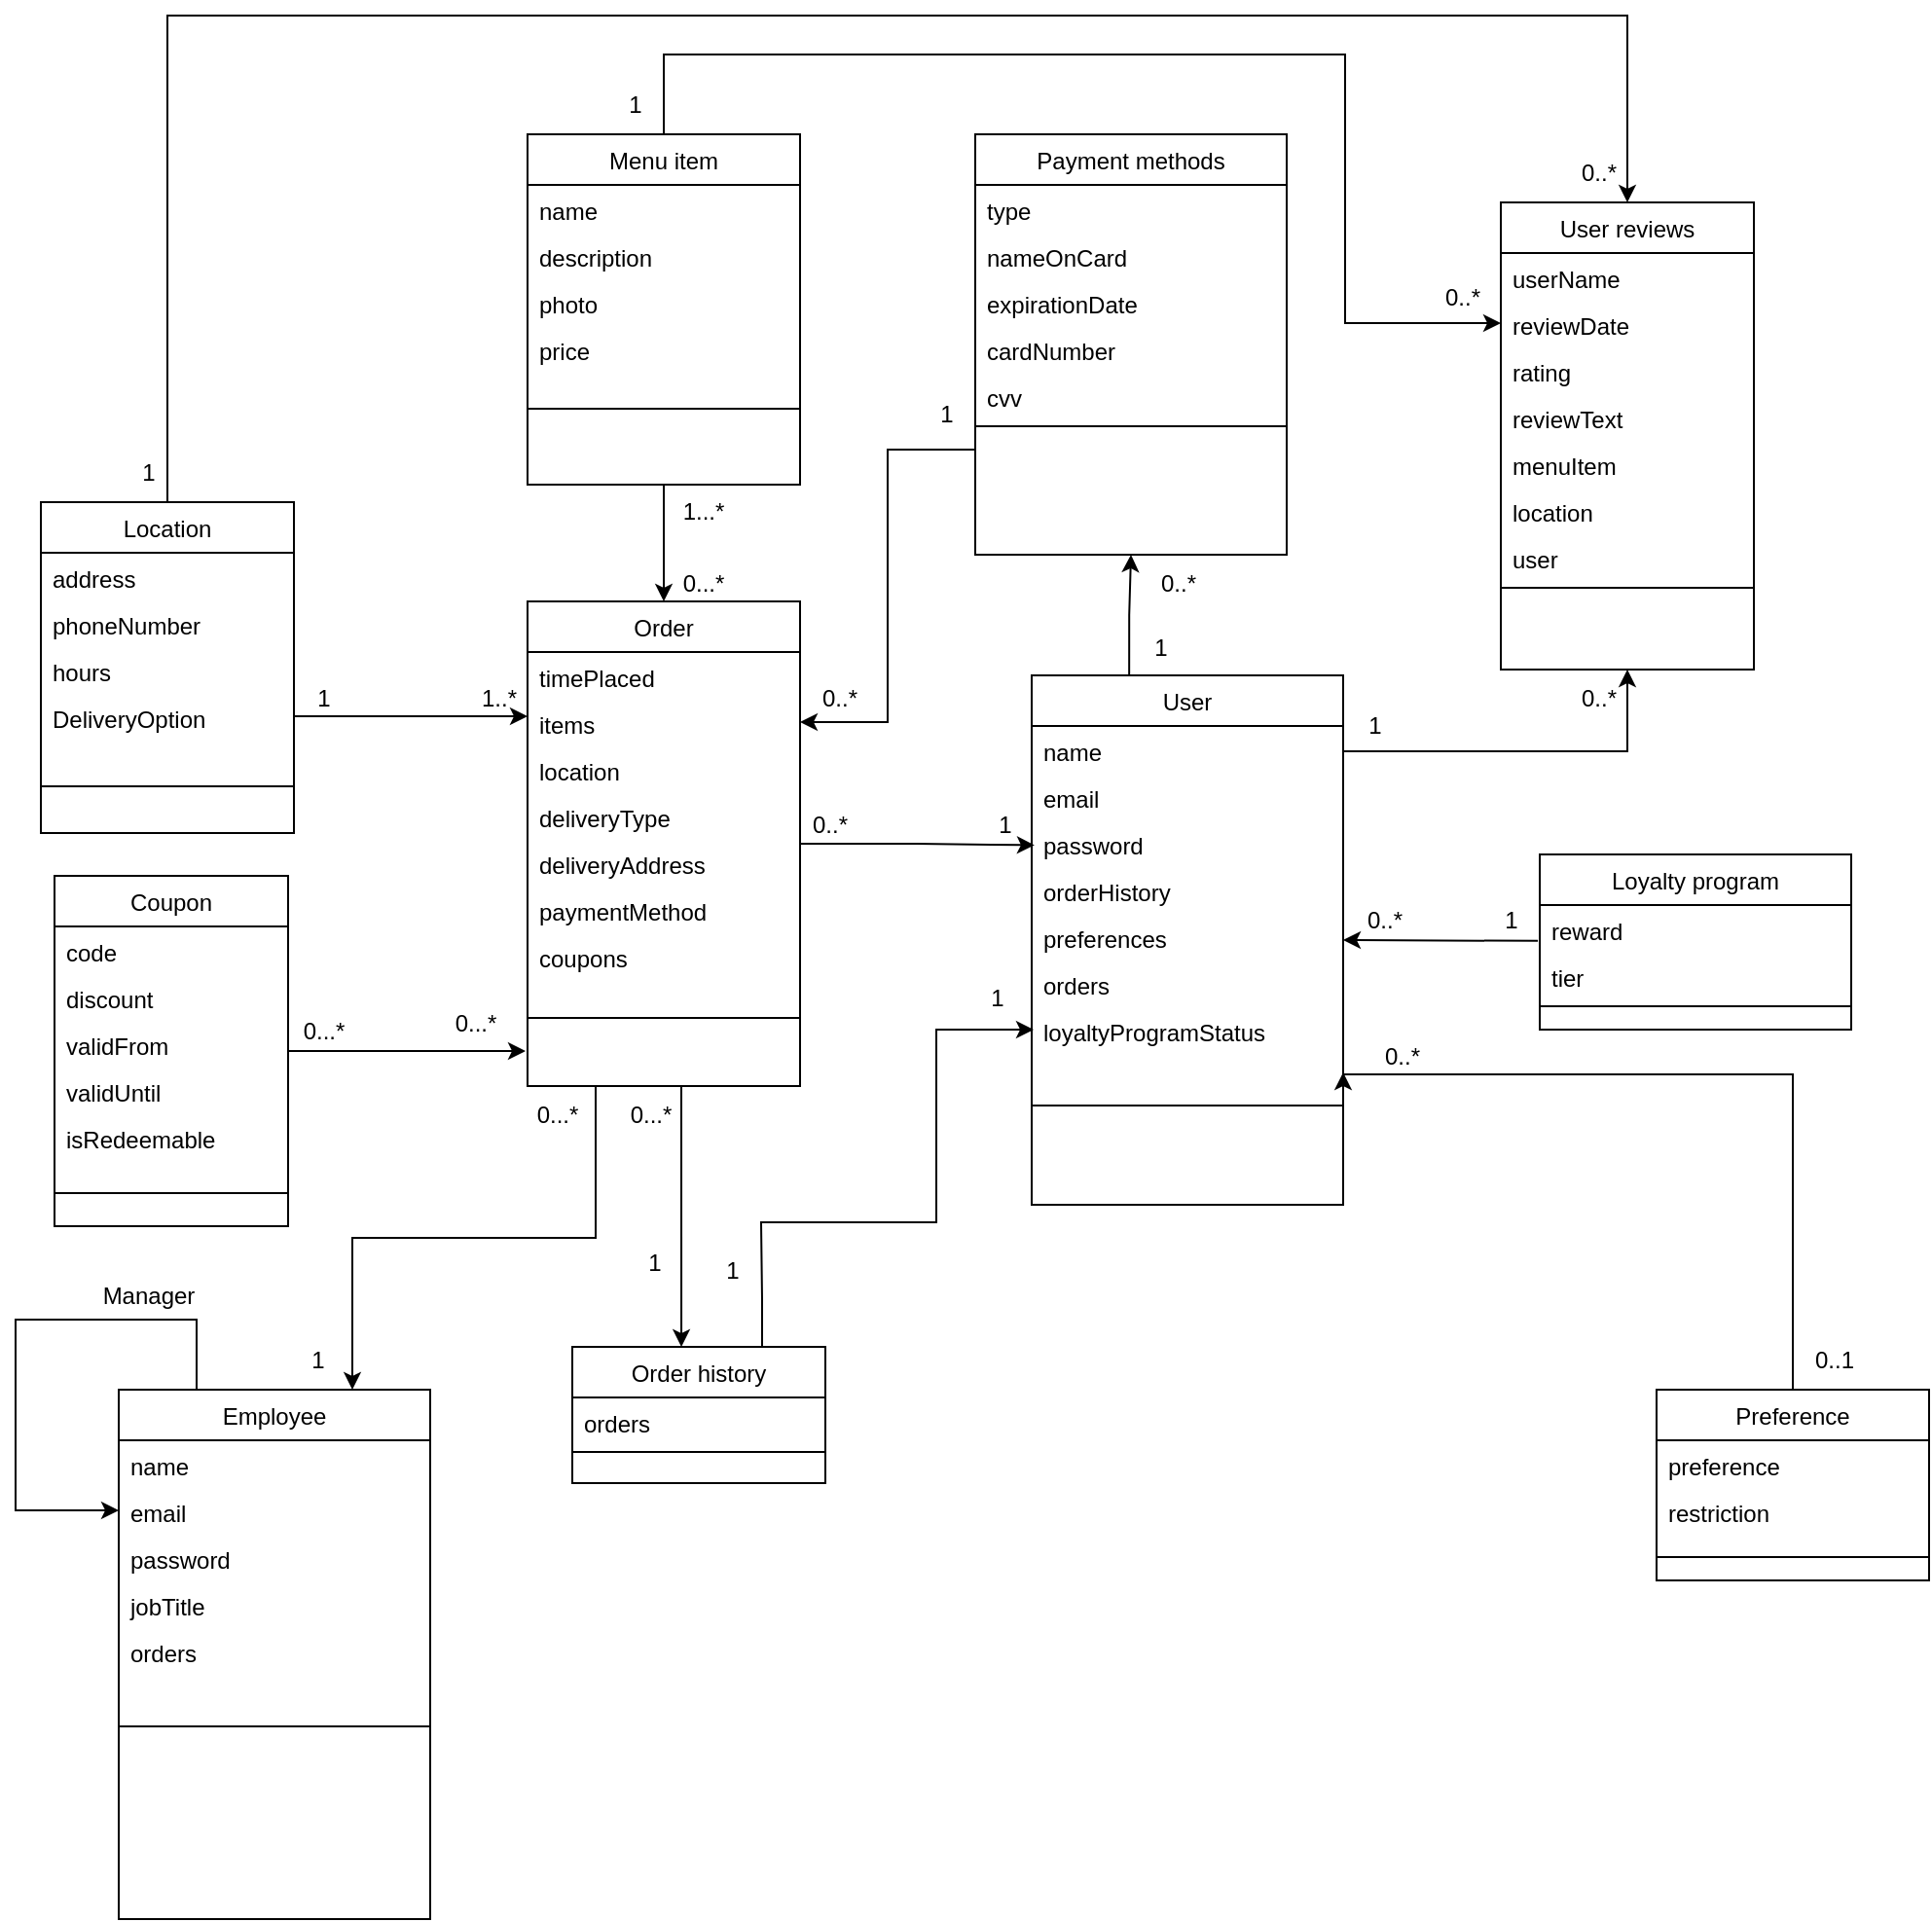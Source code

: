 <mxfile version="20.8.3" type="github">
  <diagram id="C5RBs43oDa-KdzZeNtuy" name="Page-1">
    <mxGraphModel dx="1902" dy="1829" grid="0" gridSize="10" guides="1" tooltips="1" connect="1" arrows="1" fold="1" page="1" pageScale="1" pageWidth="827" pageHeight="1169" background="#FFFFFF" math="0" shadow="0">
      <root>
        <mxCell id="WIyWlLk6GJQsqaUBKTNV-0" />
        <mxCell id="WIyWlLk6GJQsqaUBKTNV-1" parent="WIyWlLk6GJQsqaUBKTNV-0" />
        <mxCell id="zTRmKRZ6noTmd0utGjz2-72" style="edgeStyle=orthogonalEdgeStyle;rounded=0;orthogonalLoop=1;jettySize=auto;html=1;entryX=0.5;entryY=0;entryDx=0;entryDy=0;" parent="WIyWlLk6GJQsqaUBKTNV-1" source="zkfFHV4jXpPFQw0GAbJ--0" target="zTRmKRZ6noTmd0utGjz2-0" edge="1">
          <mxGeometry relative="1" as="geometry" />
        </mxCell>
        <mxCell id="vp_riXPF1329cHsR42gi-41" style="edgeStyle=orthogonalEdgeStyle;rounded=0;orthogonalLoop=1;jettySize=auto;html=1;exitX=0.5;exitY=0;exitDx=0;exitDy=0;entryX=0;entryY=0.5;entryDx=0;entryDy=0;" parent="WIyWlLk6GJQsqaUBKTNV-1" source="zkfFHV4jXpPFQw0GAbJ--0" target="vp_riXPF1329cHsR42gi-44" edge="1">
          <mxGeometry relative="1" as="geometry">
            <Array as="points">
              <mxPoint x="130" />
              <mxPoint x="480" />
            </Array>
          </mxGeometry>
        </mxCell>
        <mxCell id="zkfFHV4jXpPFQw0GAbJ--0" value="Menu item" style="swimlane;fontStyle=0;align=center;verticalAlign=top;childLayout=stackLayout;horizontal=1;startSize=26;horizontalStack=0;resizeParent=1;resizeLast=0;collapsible=1;marginBottom=0;rounded=0;shadow=0;strokeWidth=1;" parent="WIyWlLk6GJQsqaUBKTNV-1" vertex="1">
          <mxGeometry x="60" y="41" width="140" height="180" as="geometry">
            <mxRectangle x="230" y="140" width="160" height="26" as="alternateBounds" />
          </mxGeometry>
        </mxCell>
        <mxCell id="vp_riXPF1329cHsR42gi-1" value="name" style="text;align=left;verticalAlign=top;spacingLeft=4;spacingRight=4;overflow=hidden;rotatable=0;points=[[0,0.5],[1,0.5]];portConstraint=eastwest;rounded=0;shadow=0;html=0;" parent="zkfFHV4jXpPFQw0GAbJ--0" vertex="1">
          <mxGeometry y="26" width="140" height="24" as="geometry" />
        </mxCell>
        <mxCell id="vp_riXPF1329cHsR42gi-2" value="description" style="text;align=left;verticalAlign=top;spacingLeft=4;spacingRight=4;overflow=hidden;rotatable=0;points=[[0,0.5],[1,0.5]];portConstraint=eastwest;rounded=0;shadow=0;html=0;" parent="zkfFHV4jXpPFQw0GAbJ--0" vertex="1">
          <mxGeometry y="50" width="140" height="24" as="geometry" />
        </mxCell>
        <mxCell id="vp_riXPF1329cHsR42gi-3" value="photo" style="text;align=left;verticalAlign=top;spacingLeft=4;spacingRight=4;overflow=hidden;rotatable=0;points=[[0,0.5],[1,0.5]];portConstraint=eastwest;rounded=0;shadow=0;html=0;" parent="zkfFHV4jXpPFQw0GAbJ--0" vertex="1">
          <mxGeometry y="74" width="140" height="24" as="geometry" />
        </mxCell>
        <mxCell id="vp_riXPF1329cHsR42gi-4" value="price" style="text;align=left;verticalAlign=top;spacingLeft=4;spacingRight=4;overflow=hidden;rotatable=0;points=[[0,0.5],[1,0.5]];portConstraint=eastwest;rounded=0;shadow=0;html=0;" parent="zkfFHV4jXpPFQw0GAbJ--0" vertex="1">
          <mxGeometry y="98" width="140" height="24" as="geometry" />
        </mxCell>
        <mxCell id="zkfFHV4jXpPFQw0GAbJ--4" value="" style="line;html=1;strokeWidth=1;align=left;verticalAlign=middle;spacingTop=-1;spacingLeft=3;spacingRight=3;rotatable=0;labelPosition=right;points=[];portConstraint=eastwest;" parent="zkfFHV4jXpPFQw0GAbJ--0" vertex="1">
          <mxGeometry y="122" width="140" height="38" as="geometry" />
        </mxCell>
        <mxCell id="vp_riXPF1329cHsR42gi-42" style="edgeStyle=orthogonalEdgeStyle;rounded=0;orthogonalLoop=1;jettySize=auto;html=1;exitX=0.5;exitY=0;exitDx=0;exitDy=0;entryX=0.5;entryY=0;entryDx=0;entryDy=0;" parent="WIyWlLk6GJQsqaUBKTNV-1" source="zkfFHV4jXpPFQw0GAbJ--17" target="zTRmKRZ6noTmd0utGjz2-63" edge="1">
          <mxGeometry relative="1" as="geometry">
            <Array as="points">
              <mxPoint x="-125" y="-20" />
              <mxPoint x="625" y="-20" />
            </Array>
          </mxGeometry>
        </mxCell>
        <mxCell id="zkfFHV4jXpPFQw0GAbJ--17" value="Location" style="swimlane;fontStyle=0;align=center;verticalAlign=top;childLayout=stackLayout;horizontal=1;startSize=26;horizontalStack=0;resizeParent=1;resizeLast=0;collapsible=1;marginBottom=0;rounded=0;shadow=0;strokeWidth=1;" parent="WIyWlLk6GJQsqaUBKTNV-1" vertex="1">
          <mxGeometry x="-190" y="230" width="130" height="170" as="geometry">
            <mxRectangle x="550" y="140" width="160" height="26" as="alternateBounds" />
          </mxGeometry>
        </mxCell>
        <mxCell id="vp_riXPF1329cHsR42gi-0" value="address" style="text;align=left;verticalAlign=top;spacingLeft=4;spacingRight=4;overflow=hidden;rotatable=0;points=[[0,0.5],[1,0.5]];portConstraint=eastwest;rounded=0;shadow=0;html=0;" parent="zkfFHV4jXpPFQw0GAbJ--17" vertex="1">
          <mxGeometry y="26" width="130" height="24" as="geometry" />
        </mxCell>
        <mxCell id="vp_riXPF1329cHsR42gi-5" value="phoneNumber" style="text;align=left;verticalAlign=top;spacingLeft=4;spacingRight=4;overflow=hidden;rotatable=0;points=[[0,0.5],[1,0.5]];portConstraint=eastwest;rounded=0;shadow=0;html=0;" parent="zkfFHV4jXpPFQw0GAbJ--17" vertex="1">
          <mxGeometry y="50" width="130" height="24" as="geometry" />
        </mxCell>
        <mxCell id="vp_riXPF1329cHsR42gi-6" value="hours&#xa;" style="text;align=left;verticalAlign=top;spacingLeft=4;spacingRight=4;overflow=hidden;rotatable=0;points=[[0,0.5],[1,0.5]];portConstraint=eastwest;rounded=0;shadow=0;html=0;" parent="zkfFHV4jXpPFQw0GAbJ--17" vertex="1">
          <mxGeometry y="74" width="130" height="24" as="geometry" />
        </mxCell>
        <mxCell id="vp_riXPF1329cHsR42gi-11" value="DeliveryOption" style="text;align=left;verticalAlign=top;spacingLeft=4;spacingRight=4;overflow=hidden;rotatable=0;points=[[0,0.5],[1,0.5]];portConstraint=eastwest;rounded=0;shadow=0;html=0;" parent="zkfFHV4jXpPFQw0GAbJ--17" vertex="1">
          <mxGeometry y="98" width="130" height="24" as="geometry" />
        </mxCell>
        <mxCell id="zkfFHV4jXpPFQw0GAbJ--23" value="" style="line;html=1;strokeWidth=1;align=left;verticalAlign=middle;spacingTop=-1;spacingLeft=3;spacingRight=3;rotatable=0;labelPosition=right;points=[];portConstraint=eastwest;" parent="zkfFHV4jXpPFQw0GAbJ--17" vertex="1">
          <mxGeometry y="122" width="130" height="48" as="geometry" />
        </mxCell>
        <mxCell id="vp_riXPF1329cHsR42gi-25" style="edgeStyle=orthogonalEdgeStyle;rounded=0;orthogonalLoop=1;jettySize=auto;html=1;exitX=0.5;exitY=1;exitDx=0;exitDy=0;entryX=0.431;entryY=0;entryDx=0;entryDy=0;entryPerimeter=0;" parent="WIyWlLk6GJQsqaUBKTNV-1" source="zTRmKRZ6noTmd0utGjz2-0" target="zTRmKRZ6noTmd0utGjz2-54" edge="1">
          <mxGeometry relative="1" as="geometry">
            <mxPoint x="58" y="594" as="targetPoint" />
            <Array as="points">
              <mxPoint x="139" y="530" />
            </Array>
          </mxGeometry>
        </mxCell>
        <mxCell id="F74LSxlKS86wG658_8Ce-11" style="edgeStyle=orthogonalEdgeStyle;rounded=0;orthogonalLoop=1;jettySize=auto;html=1;exitX=0.25;exitY=1;exitDx=0;exitDy=0;entryX=0.75;entryY=0;entryDx=0;entryDy=0;endArrow=classic;endFill=1;" edge="1" parent="WIyWlLk6GJQsqaUBKTNV-1" source="zTRmKRZ6noTmd0utGjz2-0" target="F74LSxlKS86wG658_8Ce-2">
          <mxGeometry relative="1" as="geometry" />
        </mxCell>
        <mxCell id="zTRmKRZ6noTmd0utGjz2-0" value="Order" style="swimlane;fontStyle=0;align=center;verticalAlign=top;childLayout=stackLayout;horizontal=1;startSize=26;horizontalStack=0;resizeParent=1;resizeLast=0;collapsible=1;marginBottom=0;rounded=0;shadow=0;strokeWidth=1;" parent="WIyWlLk6GJQsqaUBKTNV-1" vertex="1">
          <mxGeometry x="60" y="281" width="140" height="249" as="geometry">
            <mxRectangle x="550" y="140" width="160" height="26" as="alternateBounds" />
          </mxGeometry>
        </mxCell>
        <mxCell id="vp_riXPF1329cHsR42gi-7" value="timePlaced" style="text;align=left;verticalAlign=top;spacingLeft=4;spacingRight=4;overflow=hidden;rotatable=0;points=[[0,0.5],[1,0.5]];portConstraint=eastwest;rounded=0;shadow=0;html=0;" parent="zTRmKRZ6noTmd0utGjz2-0" vertex="1">
          <mxGeometry y="26" width="140" height="24" as="geometry" />
        </mxCell>
        <mxCell id="vp_riXPF1329cHsR42gi-9" value="items" style="text;align=left;verticalAlign=top;spacingLeft=4;spacingRight=4;overflow=hidden;rotatable=0;points=[[0,0.5],[1,0.5]];portConstraint=eastwest;rounded=0;shadow=0;html=0;" parent="zTRmKRZ6noTmd0utGjz2-0" vertex="1">
          <mxGeometry y="50" width="140" height="24" as="geometry" />
        </mxCell>
        <mxCell id="vp_riXPF1329cHsR42gi-10" value="location" style="text;align=left;verticalAlign=top;spacingLeft=4;spacingRight=4;overflow=hidden;rotatable=0;points=[[0,0.5],[1,0.5]];portConstraint=eastwest;rounded=0;shadow=0;html=0;" parent="zTRmKRZ6noTmd0utGjz2-0" vertex="1">
          <mxGeometry y="74" width="140" height="24" as="geometry" />
        </mxCell>
        <mxCell id="vp_riXPF1329cHsR42gi-12" value="deliveryType" style="text;align=left;verticalAlign=top;spacingLeft=4;spacingRight=4;overflow=hidden;rotatable=0;points=[[0,0.5],[1,0.5]];portConstraint=eastwest;rounded=0;shadow=0;html=0;" parent="zTRmKRZ6noTmd0utGjz2-0" vertex="1">
          <mxGeometry y="98" width="140" height="24" as="geometry" />
        </mxCell>
        <mxCell id="vp_riXPF1329cHsR42gi-13" value="deliveryAddress" style="text;align=left;verticalAlign=top;spacingLeft=4;spacingRight=4;overflow=hidden;rotatable=0;points=[[0,0.5],[1,0.5]];portConstraint=eastwest;rounded=0;shadow=0;html=0;" parent="zTRmKRZ6noTmd0utGjz2-0" vertex="1">
          <mxGeometry y="122" width="140" height="24" as="geometry" />
        </mxCell>
        <mxCell id="vp_riXPF1329cHsR42gi-14" value="paymentMethod" style="text;align=left;verticalAlign=top;spacingLeft=4;spacingRight=4;overflow=hidden;rotatable=0;points=[[0,0.5],[1,0.5]];portConstraint=eastwest;rounded=0;shadow=0;html=0;" parent="zTRmKRZ6noTmd0utGjz2-0" vertex="1">
          <mxGeometry y="146" width="140" height="24" as="geometry" />
        </mxCell>
        <mxCell id="vp_riXPF1329cHsR42gi-15" value="coupons" style="text;align=left;verticalAlign=top;spacingLeft=4;spacingRight=4;overflow=hidden;rotatable=0;points=[[0,0.5],[1,0.5]];portConstraint=eastwest;rounded=0;shadow=0;html=0;" parent="zTRmKRZ6noTmd0utGjz2-0" vertex="1">
          <mxGeometry y="170" width="140" height="24" as="geometry" />
        </mxCell>
        <mxCell id="zTRmKRZ6noTmd0utGjz2-6" value="" style="line;html=1;strokeWidth=1;align=left;verticalAlign=middle;spacingTop=-1;spacingLeft=3;spacingRight=3;rotatable=0;labelPosition=right;points=[];portConstraint=eastwest;" parent="zTRmKRZ6noTmd0utGjz2-0" vertex="1">
          <mxGeometry y="194" width="140" height="40" as="geometry" />
        </mxCell>
        <mxCell id="zTRmKRZ6noTmd0utGjz2-75" style="edgeStyle=orthogonalEdgeStyle;rounded=0;orthogonalLoop=1;jettySize=auto;html=1;exitX=0.313;exitY=0.006;exitDx=0;exitDy=0;entryX=0.5;entryY=1;entryDx=0;entryDy=0;exitPerimeter=0;" parent="WIyWlLk6GJQsqaUBKTNV-1" source="zTRmKRZ6noTmd0utGjz2-9" target="zTRmKRZ6noTmd0utGjz2-36" edge="1">
          <mxGeometry relative="1" as="geometry">
            <mxPoint x="360" y="260" as="targetPoint" />
            <Array as="points" />
          </mxGeometry>
        </mxCell>
        <mxCell id="zTRmKRZ6noTmd0utGjz2-9" value="User" style="swimlane;fontStyle=0;align=center;verticalAlign=top;childLayout=stackLayout;horizontal=1;startSize=26;horizontalStack=0;resizeParent=1;resizeLast=0;collapsible=1;marginBottom=0;rounded=0;shadow=0;strokeWidth=1;" parent="WIyWlLk6GJQsqaUBKTNV-1" vertex="1">
          <mxGeometry x="319" y="319" width="160" height="272" as="geometry">
            <mxRectangle x="550" y="140" width="160" height="26" as="alternateBounds" />
          </mxGeometry>
        </mxCell>
        <mxCell id="vp_riXPF1329cHsR42gi-33" value="name" style="text;align=left;verticalAlign=top;spacingLeft=4;spacingRight=4;overflow=hidden;rotatable=0;points=[[0,0.5],[1,0.5]];portConstraint=eastwest;rounded=0;shadow=0;html=0;" parent="zTRmKRZ6noTmd0utGjz2-9" vertex="1">
          <mxGeometry y="26" width="160" height="24" as="geometry" />
        </mxCell>
        <mxCell id="vp_riXPF1329cHsR42gi-34" value="email" style="text;align=left;verticalAlign=top;spacingLeft=4;spacingRight=4;overflow=hidden;rotatable=0;points=[[0,0.5],[1,0.5]];portConstraint=eastwest;rounded=0;shadow=0;html=0;" parent="zTRmKRZ6noTmd0utGjz2-9" vertex="1">
          <mxGeometry y="50" width="160" height="24" as="geometry" />
        </mxCell>
        <mxCell id="vp_riXPF1329cHsR42gi-35" value="password" style="text;align=left;verticalAlign=top;spacingLeft=4;spacingRight=4;overflow=hidden;rotatable=0;points=[[0,0.5],[1,0.5]];portConstraint=eastwest;rounded=0;shadow=0;html=0;" parent="zTRmKRZ6noTmd0utGjz2-9" vertex="1">
          <mxGeometry y="74" width="160" height="24" as="geometry" />
        </mxCell>
        <mxCell id="vp_riXPF1329cHsR42gi-37" value="orderHistory" style="text;align=left;verticalAlign=top;spacingLeft=4;spacingRight=4;overflow=hidden;rotatable=0;points=[[0,0.5],[1,0.5]];portConstraint=eastwest;rounded=0;shadow=0;html=0;" parent="zTRmKRZ6noTmd0utGjz2-9" vertex="1">
          <mxGeometry y="98" width="160" height="24" as="geometry" />
        </mxCell>
        <mxCell id="vp_riXPF1329cHsR42gi-38" value="preferences" style="text;align=left;verticalAlign=top;spacingLeft=4;spacingRight=4;overflow=hidden;rotatable=0;points=[[0,0.5],[1,0.5]];portConstraint=eastwest;rounded=0;shadow=0;html=0;" parent="zTRmKRZ6noTmd0utGjz2-9" vertex="1">
          <mxGeometry y="122" width="160" height="24" as="geometry" />
        </mxCell>
        <mxCell id="vp_riXPF1329cHsR42gi-36" value="orders" style="text;align=left;verticalAlign=top;spacingLeft=4;spacingRight=4;overflow=hidden;rotatable=0;points=[[0,0.5],[1,0.5]];portConstraint=eastwest;rounded=0;shadow=0;html=0;" parent="zTRmKRZ6noTmd0utGjz2-9" vertex="1">
          <mxGeometry y="146" width="160" height="24" as="geometry" />
        </mxCell>
        <mxCell id="vp_riXPF1329cHsR42gi-39" value="loyaltyProgramStatus" style="text;align=left;verticalAlign=top;spacingLeft=4;spacingRight=4;overflow=hidden;rotatable=0;points=[[0,0.5],[1,0.5]];portConstraint=eastwest;rounded=0;shadow=0;html=0;" parent="zTRmKRZ6noTmd0utGjz2-9" vertex="1">
          <mxGeometry y="170" width="160" height="24" as="geometry" />
        </mxCell>
        <mxCell id="zTRmKRZ6noTmd0utGjz2-15" value="" style="line;html=1;strokeWidth=1;align=left;verticalAlign=middle;spacingTop=-1;spacingLeft=3;spacingRight=3;rotatable=0;labelPosition=right;points=[];portConstraint=eastwest;" parent="zTRmKRZ6noTmd0utGjz2-9" vertex="1">
          <mxGeometry y="194" width="160" height="54" as="geometry" />
        </mxCell>
        <mxCell id="zTRmKRZ6noTmd0utGjz2-90" style="edgeStyle=orthogonalEdgeStyle;rounded=0;orthogonalLoop=1;jettySize=auto;html=1;exitX=1;exitY=0.5;exitDx=0;exitDy=0;" parent="WIyWlLk6GJQsqaUBKTNV-1" source="zTRmKRZ6noTmd0utGjz2-18" edge="1">
          <mxGeometry relative="1" as="geometry">
            <mxPoint x="59" y="512" as="targetPoint" />
          </mxGeometry>
        </mxCell>
        <mxCell id="zTRmKRZ6noTmd0utGjz2-18" value="Coupon" style="swimlane;fontStyle=0;align=center;verticalAlign=top;childLayout=stackLayout;horizontal=1;startSize=26;horizontalStack=0;resizeParent=1;resizeLast=0;collapsible=1;marginBottom=0;rounded=0;shadow=0;strokeWidth=1;" parent="WIyWlLk6GJQsqaUBKTNV-1" vertex="1">
          <mxGeometry x="-183" y="422" width="120" height="180" as="geometry">
            <mxRectangle x="550" y="140" width="160" height="26" as="alternateBounds" />
          </mxGeometry>
        </mxCell>
        <mxCell id="vp_riXPF1329cHsR42gi-16" value="code" style="text;align=left;verticalAlign=top;spacingLeft=4;spacingRight=4;overflow=hidden;rotatable=0;points=[[0,0.5],[1,0.5]];portConstraint=eastwest;rounded=0;shadow=0;html=0;" parent="zTRmKRZ6noTmd0utGjz2-18" vertex="1">
          <mxGeometry y="26" width="120" height="24" as="geometry" />
        </mxCell>
        <mxCell id="vp_riXPF1329cHsR42gi-17" value="discount" style="text;align=left;verticalAlign=top;spacingLeft=4;spacingRight=4;overflow=hidden;rotatable=0;points=[[0,0.5],[1,0.5]];portConstraint=eastwest;rounded=0;shadow=0;html=0;" parent="zTRmKRZ6noTmd0utGjz2-18" vertex="1">
          <mxGeometry y="50" width="120" height="24" as="geometry" />
        </mxCell>
        <mxCell id="vp_riXPF1329cHsR42gi-18" value="validFrom" style="text;align=left;verticalAlign=top;spacingLeft=4;spacingRight=4;overflow=hidden;rotatable=0;points=[[0,0.5],[1,0.5]];portConstraint=eastwest;rounded=0;shadow=0;html=0;" parent="zTRmKRZ6noTmd0utGjz2-18" vertex="1">
          <mxGeometry y="74" width="120" height="24" as="geometry" />
        </mxCell>
        <mxCell id="vp_riXPF1329cHsR42gi-19" value="validUntil" style="text;align=left;verticalAlign=top;spacingLeft=4;spacingRight=4;overflow=hidden;rotatable=0;points=[[0,0.5],[1,0.5]];portConstraint=eastwest;rounded=0;shadow=0;html=0;" parent="zTRmKRZ6noTmd0utGjz2-18" vertex="1">
          <mxGeometry y="98" width="120" height="24" as="geometry" />
        </mxCell>
        <mxCell id="vp_riXPF1329cHsR42gi-20" value="isRedeemable" style="text;align=left;verticalAlign=top;spacingLeft=4;spacingRight=4;overflow=hidden;rotatable=0;points=[[0,0.5],[1,0.5]];portConstraint=eastwest;rounded=0;shadow=0;html=0;" parent="zTRmKRZ6noTmd0utGjz2-18" vertex="1">
          <mxGeometry y="122" width="120" height="24" as="geometry" />
        </mxCell>
        <mxCell id="zTRmKRZ6noTmd0utGjz2-24" value="" style="line;html=1;strokeWidth=1;align=left;verticalAlign=middle;spacingTop=-1;spacingLeft=3;spacingRight=3;rotatable=0;labelPosition=right;points=[];portConstraint=eastwest;" parent="zTRmKRZ6noTmd0utGjz2-18" vertex="1">
          <mxGeometry y="146" width="120" height="34" as="geometry" />
        </mxCell>
        <mxCell id="zTRmKRZ6noTmd0utGjz2-77" style="edgeStyle=orthogonalEdgeStyle;rounded=0;orthogonalLoop=1;jettySize=auto;html=1;exitX=0.5;exitY=0;exitDx=0;exitDy=0;entryX=1;entryY=0.75;entryDx=0;entryDy=0;" parent="WIyWlLk6GJQsqaUBKTNV-1" source="zTRmKRZ6noTmd0utGjz2-27" target="zTRmKRZ6noTmd0utGjz2-9" edge="1">
          <mxGeometry relative="1" as="geometry">
            <mxPoint x="360" y="600" as="targetPoint" />
            <Array as="points">
              <mxPoint x="710" y="524" />
            </Array>
          </mxGeometry>
        </mxCell>
        <mxCell id="zTRmKRZ6noTmd0utGjz2-27" value="Preference" style="swimlane;fontStyle=0;align=center;verticalAlign=top;childLayout=stackLayout;horizontal=1;startSize=26;horizontalStack=0;resizeParent=1;resizeLast=0;collapsible=1;marginBottom=0;rounded=0;shadow=0;strokeWidth=1;" parent="WIyWlLk6GJQsqaUBKTNV-1" vertex="1">
          <mxGeometry x="640" y="686" width="140" height="98" as="geometry">
            <mxRectangle x="550" y="140" width="160" height="26" as="alternateBounds" />
          </mxGeometry>
        </mxCell>
        <mxCell id="vp_riXPF1329cHsR42gi-21" value="preference" style="text;align=left;verticalAlign=top;spacingLeft=4;spacingRight=4;overflow=hidden;rotatable=0;points=[[0,0.5],[1,0.5]];portConstraint=eastwest;rounded=0;shadow=0;html=0;" parent="zTRmKRZ6noTmd0utGjz2-27" vertex="1">
          <mxGeometry y="26" width="140" height="24" as="geometry" />
        </mxCell>
        <mxCell id="vp_riXPF1329cHsR42gi-22" value="restriction" style="text;align=left;verticalAlign=top;spacingLeft=4;spacingRight=4;overflow=hidden;rotatable=0;points=[[0,0.5],[1,0.5]];portConstraint=eastwest;rounded=0;shadow=0;html=0;" parent="zTRmKRZ6noTmd0utGjz2-27" vertex="1">
          <mxGeometry y="50" width="140" height="24" as="geometry" />
        </mxCell>
        <mxCell id="zTRmKRZ6noTmd0utGjz2-33" value="" style="line;html=1;strokeWidth=1;align=left;verticalAlign=middle;spacingTop=-1;spacingLeft=3;spacingRight=3;rotatable=0;labelPosition=right;points=[];portConstraint=eastwest;" parent="zTRmKRZ6noTmd0utGjz2-27" vertex="1">
          <mxGeometry y="74" width="140" height="24" as="geometry" />
        </mxCell>
        <mxCell id="vp_riXPF1329cHsR42gi-59" style="edgeStyle=orthogonalEdgeStyle;rounded=0;orthogonalLoop=1;jettySize=auto;html=1;exitX=0;exitY=0.75;exitDx=0;exitDy=0;entryX=1;entryY=0.5;entryDx=0;entryDy=0;" parent="WIyWlLk6GJQsqaUBKTNV-1" source="zTRmKRZ6noTmd0utGjz2-36" target="vp_riXPF1329cHsR42gi-9" edge="1">
          <mxGeometry relative="1" as="geometry" />
        </mxCell>
        <mxCell id="zTRmKRZ6noTmd0utGjz2-36" value="Payment methods" style="swimlane;fontStyle=0;align=center;verticalAlign=top;childLayout=stackLayout;horizontal=1;startSize=26;horizontalStack=0;resizeParent=1;resizeLast=0;collapsible=1;marginBottom=0;rounded=0;shadow=0;strokeWidth=1;" parent="WIyWlLk6GJQsqaUBKTNV-1" vertex="1">
          <mxGeometry x="290" y="41" width="160" height="216" as="geometry">
            <mxRectangle x="550" y="140" width="160" height="26" as="alternateBounds" />
          </mxGeometry>
        </mxCell>
        <mxCell id="vp_riXPF1329cHsR42gi-26" value="type&#xa;" style="text;align=left;verticalAlign=top;spacingLeft=4;spacingRight=4;overflow=hidden;rotatable=0;points=[[0,0.5],[1,0.5]];portConstraint=eastwest;rounded=0;shadow=0;html=0;" parent="zTRmKRZ6noTmd0utGjz2-36" vertex="1">
          <mxGeometry y="26" width="160" height="24" as="geometry" />
        </mxCell>
        <mxCell id="vp_riXPF1329cHsR42gi-28" value="nameOnCard" style="text;align=left;verticalAlign=top;spacingLeft=4;spacingRight=4;overflow=hidden;rotatable=0;points=[[0,0.5],[1,0.5]];portConstraint=eastwest;rounded=0;shadow=0;html=0;" parent="zTRmKRZ6noTmd0utGjz2-36" vertex="1">
          <mxGeometry y="50" width="160" height="24" as="geometry" />
        </mxCell>
        <mxCell id="vp_riXPF1329cHsR42gi-29" value="expirationDate" style="text;align=left;verticalAlign=top;spacingLeft=4;spacingRight=4;overflow=hidden;rotatable=0;points=[[0,0.5],[1,0.5]];portConstraint=eastwest;rounded=0;shadow=0;html=0;" parent="zTRmKRZ6noTmd0utGjz2-36" vertex="1">
          <mxGeometry y="74" width="160" height="24" as="geometry" />
        </mxCell>
        <mxCell id="vp_riXPF1329cHsR42gi-27" value="cardNumber" style="text;align=left;verticalAlign=top;spacingLeft=4;spacingRight=4;overflow=hidden;rotatable=0;points=[[0,0.5],[1,0.5]];portConstraint=eastwest;rounded=0;shadow=0;html=0;" parent="zTRmKRZ6noTmd0utGjz2-36" vertex="1">
          <mxGeometry y="98" width="160" height="24" as="geometry" />
        </mxCell>
        <mxCell id="vp_riXPF1329cHsR42gi-30" value="cvv" style="text;align=left;verticalAlign=top;spacingLeft=4;spacingRight=4;overflow=hidden;rotatable=0;points=[[0,0.5],[1,0.5]];portConstraint=eastwest;rounded=0;shadow=0;html=0;" parent="zTRmKRZ6noTmd0utGjz2-36" vertex="1">
          <mxGeometry y="122" width="160" height="24" as="geometry" />
        </mxCell>
        <mxCell id="zTRmKRZ6noTmd0utGjz2-42" value="" style="line;html=1;strokeWidth=1;align=left;verticalAlign=middle;spacingTop=-1;spacingLeft=3;spacingRight=3;rotatable=0;labelPosition=right;points=[];portConstraint=eastwest;" parent="zTRmKRZ6noTmd0utGjz2-36" vertex="1">
          <mxGeometry y="146" width="160" height="8" as="geometry" />
        </mxCell>
        <mxCell id="zTRmKRZ6noTmd0utGjz2-45" value="Loyalty program" style="swimlane;fontStyle=0;align=center;verticalAlign=top;childLayout=stackLayout;horizontal=1;startSize=26;horizontalStack=0;resizeParent=1;resizeLast=0;collapsible=1;marginBottom=0;rounded=0;shadow=0;strokeWidth=1;" parent="WIyWlLk6GJQsqaUBKTNV-1" vertex="1">
          <mxGeometry x="580" y="411" width="160" height="90" as="geometry">
            <mxRectangle x="550" y="140" width="160" height="26" as="alternateBounds" />
          </mxGeometry>
        </mxCell>
        <mxCell id="vp_riXPF1329cHsR42gi-31" value="reward" style="text;align=left;verticalAlign=top;spacingLeft=4;spacingRight=4;overflow=hidden;rotatable=0;points=[[0,0.5],[1,0.5]];portConstraint=eastwest;rounded=0;shadow=0;html=0;" parent="zTRmKRZ6noTmd0utGjz2-45" vertex="1">
          <mxGeometry y="26" width="160" height="24" as="geometry" />
        </mxCell>
        <mxCell id="vp_riXPF1329cHsR42gi-32" value="tier" style="text;align=left;verticalAlign=top;spacingLeft=4;spacingRight=4;overflow=hidden;rotatable=0;points=[[0,0.5],[1,0.5]];portConstraint=eastwest;rounded=0;shadow=0;html=0;" parent="zTRmKRZ6noTmd0utGjz2-45" vertex="1">
          <mxGeometry y="50" width="160" height="24" as="geometry" />
        </mxCell>
        <mxCell id="zTRmKRZ6noTmd0utGjz2-51" value="" style="line;html=1;strokeWidth=1;align=left;verticalAlign=middle;spacingTop=-1;spacingLeft=3;spacingRight=3;rotatable=0;labelPosition=right;points=[];portConstraint=eastwest;" parent="zTRmKRZ6noTmd0utGjz2-45" vertex="1">
          <mxGeometry y="74" width="160" height="8" as="geometry" />
        </mxCell>
        <mxCell id="vp_riXPF1329cHsR42gi-50" style="edgeStyle=orthogonalEdgeStyle;rounded=0;orthogonalLoop=1;jettySize=auto;html=1;exitX=0.75;exitY=0;exitDx=0;exitDy=0;" parent="WIyWlLk6GJQsqaUBKTNV-1" source="zTRmKRZ6noTmd0utGjz2-54" edge="1">
          <mxGeometry relative="1" as="geometry">
            <mxPoint x="320" y="501" as="targetPoint" />
            <Array as="points">
              <mxPoint x="180" y="640" />
              <mxPoint x="180" y="600" />
              <mxPoint x="270" y="600" />
              <mxPoint x="270" y="501" />
            </Array>
          </mxGeometry>
        </mxCell>
        <mxCell id="zTRmKRZ6noTmd0utGjz2-54" value="Order history" style="swimlane;fontStyle=0;align=center;verticalAlign=top;childLayout=stackLayout;horizontal=1;startSize=26;horizontalStack=0;resizeParent=1;resizeLast=0;collapsible=1;marginBottom=0;rounded=0;shadow=0;strokeWidth=1;" parent="WIyWlLk6GJQsqaUBKTNV-1" vertex="1">
          <mxGeometry x="83" y="664" width="130" height="70" as="geometry">
            <mxRectangle x="550" y="140" width="160" height="26" as="alternateBounds" />
          </mxGeometry>
        </mxCell>
        <mxCell id="vp_riXPF1329cHsR42gi-24" value="orders&#xa;" style="text;align=left;verticalAlign=top;spacingLeft=4;spacingRight=4;overflow=hidden;rotatable=0;points=[[0,0.5],[1,0.5]];portConstraint=eastwest;rounded=0;shadow=0;html=0;" parent="zTRmKRZ6noTmd0utGjz2-54" vertex="1">
          <mxGeometry y="26" width="130" height="24" as="geometry" />
        </mxCell>
        <mxCell id="zTRmKRZ6noTmd0utGjz2-60" value="" style="line;html=1;strokeWidth=1;align=left;verticalAlign=middle;spacingTop=-1;spacingLeft=3;spacingRight=3;rotatable=0;labelPosition=right;points=[];portConstraint=eastwest;" parent="zTRmKRZ6noTmd0utGjz2-54" vertex="1">
          <mxGeometry y="50" width="130" height="8" as="geometry" />
        </mxCell>
        <mxCell id="zTRmKRZ6noTmd0utGjz2-63" value="User reviews" style="swimlane;fontStyle=0;align=center;verticalAlign=top;childLayout=stackLayout;horizontal=1;startSize=26;horizontalStack=0;resizeParent=1;resizeLast=0;collapsible=1;marginBottom=0;rounded=0;shadow=0;strokeWidth=1;" parent="WIyWlLk6GJQsqaUBKTNV-1" vertex="1">
          <mxGeometry x="560" y="76" width="130" height="240" as="geometry">
            <mxRectangle x="550" y="140" width="160" height="26" as="alternateBounds" />
          </mxGeometry>
        </mxCell>
        <mxCell id="vp_riXPF1329cHsR42gi-43" value="userName" style="text;align=left;verticalAlign=top;spacingLeft=4;spacingRight=4;overflow=hidden;rotatable=0;points=[[0,0.5],[1,0.5]];portConstraint=eastwest;rounded=0;shadow=0;html=0;" parent="zTRmKRZ6noTmd0utGjz2-63" vertex="1">
          <mxGeometry y="26" width="130" height="24" as="geometry" />
        </mxCell>
        <mxCell id="vp_riXPF1329cHsR42gi-44" value="reviewDate" style="text;align=left;verticalAlign=top;spacingLeft=4;spacingRight=4;overflow=hidden;rotatable=0;points=[[0,0.5],[1,0.5]];portConstraint=eastwest;rounded=0;shadow=0;html=0;" parent="zTRmKRZ6noTmd0utGjz2-63" vertex="1">
          <mxGeometry y="50" width="130" height="24" as="geometry" />
        </mxCell>
        <mxCell id="vp_riXPF1329cHsR42gi-45" value="rating" style="text;align=left;verticalAlign=top;spacingLeft=4;spacingRight=4;overflow=hidden;rotatable=0;points=[[0,0.5],[1,0.5]];portConstraint=eastwest;rounded=0;shadow=0;html=0;" parent="zTRmKRZ6noTmd0utGjz2-63" vertex="1">
          <mxGeometry y="74" width="130" height="24" as="geometry" />
        </mxCell>
        <mxCell id="vp_riXPF1329cHsR42gi-47" value="reviewText" style="text;align=left;verticalAlign=top;spacingLeft=4;spacingRight=4;overflow=hidden;rotatable=0;points=[[0,0.5],[1,0.5]];portConstraint=eastwest;rounded=0;shadow=0;html=0;" parent="zTRmKRZ6noTmd0utGjz2-63" vertex="1">
          <mxGeometry y="98" width="130" height="24" as="geometry" />
        </mxCell>
        <mxCell id="vp_riXPF1329cHsR42gi-48" value="menuItem" style="text;align=left;verticalAlign=top;spacingLeft=4;spacingRight=4;overflow=hidden;rotatable=0;points=[[0,0.5],[1,0.5]];portConstraint=eastwest;rounded=0;shadow=0;html=0;" parent="zTRmKRZ6noTmd0utGjz2-63" vertex="1">
          <mxGeometry y="122" width="130" height="24" as="geometry" />
        </mxCell>
        <mxCell id="vp_riXPF1329cHsR42gi-49" value="location" style="text;align=left;verticalAlign=top;spacingLeft=4;spacingRight=4;overflow=hidden;rotatable=0;points=[[0,0.5],[1,0.5]];portConstraint=eastwest;rounded=0;shadow=0;html=0;" parent="zTRmKRZ6noTmd0utGjz2-63" vertex="1">
          <mxGeometry y="146" width="130" height="24" as="geometry" />
        </mxCell>
        <mxCell id="vp_riXPF1329cHsR42gi-46" value="user" style="text;align=left;verticalAlign=top;spacingLeft=4;spacingRight=4;overflow=hidden;rotatable=0;points=[[0,0.5],[1,0.5]];portConstraint=eastwest;rounded=0;shadow=0;html=0;" parent="zTRmKRZ6noTmd0utGjz2-63" vertex="1">
          <mxGeometry y="170" width="130" height="24" as="geometry" />
        </mxCell>
        <mxCell id="zTRmKRZ6noTmd0utGjz2-69" value="" style="line;html=1;strokeWidth=1;align=left;verticalAlign=middle;spacingTop=-1;spacingLeft=3;spacingRight=3;rotatable=0;labelPosition=right;points=[];portConstraint=eastwest;" parent="zTRmKRZ6noTmd0utGjz2-63" vertex="1">
          <mxGeometry y="194" width="130" height="8" as="geometry" />
        </mxCell>
        <mxCell id="zTRmKRZ6noTmd0utGjz2-73" style="edgeStyle=orthogonalEdgeStyle;rounded=0;orthogonalLoop=1;jettySize=auto;html=1;exitX=1;exitY=0.5;exitDx=0;exitDy=0;entryX=1.015;entryY=0.841;entryDx=0;entryDy=0;entryPerimeter=0;endArrow=classic;endFill=1;" parent="WIyWlLk6GJQsqaUBKTNV-1" source="zTRmKRZ6noTmd0utGjz2-0" target="vp_riXPF1329cHsR42gi-62" edge="1">
          <mxGeometry relative="1" as="geometry">
            <mxPoint x="280" y="370" as="targetPoint" />
            <mxPoint x="220" y="385" as="sourcePoint" />
            <Array as="points">
              <mxPoint x="260" y="405" />
            </Array>
          </mxGeometry>
        </mxCell>
        <mxCell id="zTRmKRZ6noTmd0utGjz2-76" style="edgeStyle=orthogonalEdgeStyle;rounded=0;orthogonalLoop=1;jettySize=auto;html=1;entryX=1;entryY=0.5;entryDx=0;entryDy=0;exitX=-0.006;exitY=0.768;exitDx=0;exitDy=0;exitPerimeter=0;" parent="WIyWlLk6GJQsqaUBKTNV-1" source="vp_riXPF1329cHsR42gi-31" target="zTRmKRZ6noTmd0utGjz2-9" edge="1">
          <mxGeometry relative="1" as="geometry">
            <mxPoint x="570" y="470" as="sourcePoint" />
            <mxPoint x="480" y="359" as="targetPoint" />
            <Array as="points">
              <mxPoint x="580" y="455" />
            </Array>
          </mxGeometry>
        </mxCell>
        <mxCell id="zTRmKRZ6noTmd0utGjz2-79" style="edgeStyle=orthogonalEdgeStyle;rounded=0;orthogonalLoop=1;jettySize=auto;html=1;exitX=1;exitY=0.5;exitDx=0;exitDy=0;" parent="WIyWlLk6GJQsqaUBKTNV-1" source="vp_riXPF1329cHsR42gi-11" edge="1">
          <mxGeometry relative="1" as="geometry">
            <mxPoint x="-20" y="359" as="sourcePoint" />
            <mxPoint x="60" y="340" as="targetPoint" />
            <Array as="points">
              <mxPoint x="60" y="340" />
            </Array>
          </mxGeometry>
        </mxCell>
        <mxCell id="zTRmKRZ6noTmd0utGjz2-80" style="edgeStyle=orthogonalEdgeStyle;rounded=0;orthogonalLoop=1;jettySize=auto;html=1;exitX=1;exitY=0.5;exitDx=0;exitDy=0;entryX=0.5;entryY=1;entryDx=0;entryDy=0;" parent="WIyWlLk6GJQsqaUBKTNV-1" source="vp_riXPF1329cHsR42gi-33" target="zTRmKRZ6noTmd0utGjz2-63" edge="1">
          <mxGeometry relative="1" as="geometry">
            <mxPoint x="480" y="359" as="sourcePoint" />
            <mxPoint x="440" y="260" as="targetPoint" />
            <Array as="points">
              <mxPoint x="625" y="358" />
            </Array>
          </mxGeometry>
        </mxCell>
        <mxCell id="vp_riXPF1329cHsR42gi-54" value="1" style="text;html=1;align=center;verticalAlign=middle;resizable=0;points=[];autosize=1;strokeColor=none;fillColor=none;" parent="WIyWlLk6GJQsqaUBKTNV-1" vertex="1">
          <mxGeometry x="-60" y="316" width="30" height="30" as="geometry" />
        </mxCell>
        <mxCell id="vp_riXPF1329cHsR42gi-55" value="1..*" style="text;html=1;align=center;verticalAlign=middle;resizable=0;points=[];autosize=1;strokeColor=none;fillColor=none;" parent="WIyWlLk6GJQsqaUBKTNV-1" vertex="1">
          <mxGeometry x="25" y="316" width="40" height="30" as="geometry" />
        </mxCell>
        <mxCell id="vp_riXPF1329cHsR42gi-62" value="1" style="text;html=1;align=center;verticalAlign=middle;resizable=0;points=[];autosize=1;strokeColor=none;fillColor=none;" parent="WIyWlLk6GJQsqaUBKTNV-1" vertex="1">
          <mxGeometry x="290" y="381" width="30" height="30" as="geometry" />
        </mxCell>
        <mxCell id="vp_riXPF1329cHsR42gi-63" value="0..*" style="text;html=1;align=center;verticalAlign=middle;resizable=0;points=[];autosize=1;strokeColor=none;fillColor=none;" parent="WIyWlLk6GJQsqaUBKTNV-1" vertex="1">
          <mxGeometry x="195" y="381" width="40" height="30" as="geometry" />
        </mxCell>
        <mxCell id="vp_riXPF1329cHsR42gi-64" value="0...*" style="text;html=1;align=center;verticalAlign=middle;resizable=0;points=[];autosize=1;strokeColor=none;fillColor=none;" parent="WIyWlLk6GJQsqaUBKTNV-1" vertex="1">
          <mxGeometry x="130" y="257" width="40" height="30" as="geometry" />
        </mxCell>
        <mxCell id="vp_riXPF1329cHsR42gi-66" value="1" style="text;html=1;align=center;verticalAlign=middle;resizable=0;points=[];autosize=1;strokeColor=none;fillColor=none;" parent="WIyWlLk6GJQsqaUBKTNV-1" vertex="1">
          <mxGeometry x="480" y="330" width="30" height="30" as="geometry" />
        </mxCell>
        <mxCell id="vp_riXPF1329cHsR42gi-67" value="0..*" style="text;html=1;align=center;verticalAlign=middle;resizable=0;points=[];autosize=1;strokeColor=none;fillColor=none;" parent="WIyWlLk6GJQsqaUBKTNV-1" vertex="1">
          <mxGeometry x="590" y="316" width="40" height="30" as="geometry" />
        </mxCell>
        <mxCell id="vp_riXPF1329cHsR42gi-68" value="1" style="text;html=1;align=center;verticalAlign=middle;resizable=0;points=[];autosize=1;strokeColor=none;fillColor=none;" parent="WIyWlLk6GJQsqaUBKTNV-1" vertex="1">
          <mxGeometry x="-150" y="200" width="30" height="30" as="geometry" />
        </mxCell>
        <mxCell id="vp_riXPF1329cHsR42gi-69" value="0..*" style="text;html=1;align=center;verticalAlign=middle;resizable=0;points=[];autosize=1;strokeColor=none;fillColor=none;" parent="WIyWlLk6GJQsqaUBKTNV-1" vertex="1">
          <mxGeometry x="590" y="46" width="40" height="30" as="geometry" />
        </mxCell>
        <mxCell id="vp_riXPF1329cHsR42gi-70" value="1" style="text;html=1;align=center;verticalAlign=middle;resizable=0;points=[];autosize=1;strokeColor=none;fillColor=none;" parent="WIyWlLk6GJQsqaUBKTNV-1" vertex="1">
          <mxGeometry x="100" y="11" width="30" height="30" as="geometry" />
        </mxCell>
        <mxCell id="vp_riXPF1329cHsR42gi-72" value="0..*" style="text;html=1;align=center;verticalAlign=middle;resizable=0;points=[];autosize=1;strokeColor=none;fillColor=none;" parent="WIyWlLk6GJQsqaUBKTNV-1" vertex="1">
          <mxGeometry x="520" y="110" width="40" height="30" as="geometry" />
        </mxCell>
        <mxCell id="vp_riXPF1329cHsR42gi-73" value="1" style="text;html=1;align=center;verticalAlign=middle;resizable=0;points=[];autosize=1;strokeColor=none;fillColor=none;" parent="WIyWlLk6GJQsqaUBKTNV-1" vertex="1">
          <mxGeometry x="370" y="290" width="30" height="30" as="geometry" />
        </mxCell>
        <mxCell id="vp_riXPF1329cHsR42gi-74" value="0..*" style="text;html=1;align=center;verticalAlign=middle;resizable=0;points=[];autosize=1;strokeColor=none;fillColor=none;" parent="WIyWlLk6GJQsqaUBKTNV-1" vertex="1">
          <mxGeometry x="374" y="257" width="40" height="30" as="geometry" />
        </mxCell>
        <mxCell id="vp_riXPF1329cHsR42gi-75" value="1...*" style="text;html=1;align=center;verticalAlign=middle;resizable=0;points=[];autosize=1;strokeColor=none;fillColor=none;" parent="WIyWlLk6GJQsqaUBKTNV-1" vertex="1">
          <mxGeometry x="130" y="220" width="40" height="30" as="geometry" />
        </mxCell>
        <mxCell id="vp_riXPF1329cHsR42gi-76" value="0..1" style="text;html=1;align=center;verticalAlign=middle;resizable=0;points=[];autosize=1;strokeColor=none;fillColor=none;" parent="WIyWlLk6GJQsqaUBKTNV-1" vertex="1">
          <mxGeometry x="711" y="656" width="40" height="30" as="geometry" />
        </mxCell>
        <mxCell id="vp_riXPF1329cHsR42gi-77" value="0..*" style="text;html=1;align=center;verticalAlign=middle;resizable=0;points=[];autosize=1;strokeColor=none;fillColor=none;" parent="WIyWlLk6GJQsqaUBKTNV-1" vertex="1">
          <mxGeometry x="489" y="500" width="40" height="30" as="geometry" />
        </mxCell>
        <mxCell id="vp_riXPF1329cHsR42gi-78" value="0...*" style="text;html=1;align=center;verticalAlign=middle;resizable=0;points=[];autosize=1;strokeColor=none;fillColor=none;" parent="WIyWlLk6GJQsqaUBKTNV-1" vertex="1">
          <mxGeometry x="13" y="483" width="40" height="30" as="geometry" />
        </mxCell>
        <mxCell id="vp_riXPF1329cHsR42gi-79" value="0...*" style="text;html=1;align=center;verticalAlign=middle;resizable=0;points=[];autosize=1;strokeColor=none;fillColor=none;" parent="WIyWlLk6GJQsqaUBKTNV-1" vertex="1">
          <mxGeometry x="-65" y="487" width="40" height="30" as="geometry" />
        </mxCell>
        <mxCell id="vp_riXPF1329cHsR42gi-80" value="1" style="text;html=1;align=center;verticalAlign=middle;resizable=0;points=[];autosize=1;strokeColor=none;fillColor=none;" parent="WIyWlLk6GJQsqaUBKTNV-1" vertex="1">
          <mxGeometry x="110" y="606" width="30" height="30" as="geometry" />
        </mxCell>
        <mxCell id="vp_riXPF1329cHsR42gi-81" value="0...*" style="text;html=1;align=center;verticalAlign=middle;resizable=0;points=[];autosize=1;strokeColor=none;fillColor=none;" parent="WIyWlLk6GJQsqaUBKTNV-1" vertex="1">
          <mxGeometry x="103" y="530" width="40" height="30" as="geometry" />
        </mxCell>
        <mxCell id="vp_riXPF1329cHsR42gi-82" value="1" style="text;html=1;align=center;verticalAlign=middle;resizable=0;points=[];autosize=1;strokeColor=none;fillColor=none;" parent="WIyWlLk6GJQsqaUBKTNV-1" vertex="1">
          <mxGeometry x="260" y="170" width="30" height="30" as="geometry" />
        </mxCell>
        <mxCell id="vp_riXPF1329cHsR42gi-83" value="0..*" style="text;html=1;align=center;verticalAlign=middle;resizable=0;points=[];autosize=1;strokeColor=none;fillColor=none;" parent="WIyWlLk6GJQsqaUBKTNV-1" vertex="1">
          <mxGeometry x="200" y="316" width="40" height="30" as="geometry" />
        </mxCell>
        <mxCell id="vp_riXPF1329cHsR42gi-84" value="1" style="text;html=1;align=center;verticalAlign=middle;resizable=0;points=[];autosize=1;strokeColor=none;fillColor=none;" parent="WIyWlLk6GJQsqaUBKTNV-1" vertex="1">
          <mxGeometry x="550" y="430" width="30" height="30" as="geometry" />
        </mxCell>
        <mxCell id="vp_riXPF1329cHsR42gi-85" value="0..*" style="text;html=1;align=center;verticalAlign=middle;resizable=0;points=[];autosize=1;strokeColor=none;fillColor=none;" parent="WIyWlLk6GJQsqaUBKTNV-1" vertex="1">
          <mxGeometry x="480" y="430" width="40" height="30" as="geometry" />
        </mxCell>
        <mxCell id="vp_riXPF1329cHsR42gi-86" value="1" style="text;html=1;align=center;verticalAlign=middle;resizable=0;points=[];autosize=1;strokeColor=none;fillColor=none;" parent="WIyWlLk6GJQsqaUBKTNV-1" vertex="1">
          <mxGeometry x="150" y="610" width="30" height="30" as="geometry" />
        </mxCell>
        <mxCell id="vp_riXPF1329cHsR42gi-87" value="1" style="text;html=1;align=center;verticalAlign=middle;resizable=0;points=[];autosize=1;strokeColor=none;fillColor=none;" parent="WIyWlLk6GJQsqaUBKTNV-1" vertex="1">
          <mxGeometry x="286" y="470" width="30" height="30" as="geometry" />
        </mxCell>
        <mxCell id="F74LSxlKS86wG658_8Ce-2" value="Employee&#xa;" style="swimlane;fontStyle=0;align=center;verticalAlign=top;childLayout=stackLayout;horizontal=1;startSize=26;horizontalStack=0;resizeParent=1;resizeLast=0;collapsible=1;marginBottom=0;rounded=0;shadow=0;strokeWidth=1;" vertex="1" parent="WIyWlLk6GJQsqaUBKTNV-1">
          <mxGeometry x="-150" y="686" width="160" height="272" as="geometry">
            <mxRectangle x="550" y="140" width="160" height="26" as="alternateBounds" />
          </mxGeometry>
        </mxCell>
        <mxCell id="F74LSxlKS86wG658_8Ce-3" value="name" style="text;align=left;verticalAlign=top;spacingLeft=4;spacingRight=4;overflow=hidden;rotatable=0;points=[[0,0.5],[1,0.5]];portConstraint=eastwest;rounded=0;shadow=0;html=0;" vertex="1" parent="F74LSxlKS86wG658_8Ce-2">
          <mxGeometry y="26" width="160" height="24" as="geometry" />
        </mxCell>
        <mxCell id="F74LSxlKS86wG658_8Ce-4" value="email" style="text;align=left;verticalAlign=top;spacingLeft=4;spacingRight=4;overflow=hidden;rotatable=0;points=[[0,0.5],[1,0.5]];portConstraint=eastwest;rounded=0;shadow=0;html=0;" vertex="1" parent="F74LSxlKS86wG658_8Ce-2">
          <mxGeometry y="50" width="160" height="24" as="geometry" />
        </mxCell>
        <mxCell id="F74LSxlKS86wG658_8Ce-5" value="password" style="text;align=left;verticalAlign=top;spacingLeft=4;spacingRight=4;overflow=hidden;rotatable=0;points=[[0,0.5],[1,0.5]];portConstraint=eastwest;rounded=0;shadow=0;html=0;" vertex="1" parent="F74LSxlKS86wG658_8Ce-2">
          <mxGeometry y="74" width="160" height="24" as="geometry" />
        </mxCell>
        <mxCell id="F74LSxlKS86wG658_8Ce-6" value="jobTitle" style="text;align=left;verticalAlign=top;spacingLeft=4;spacingRight=4;overflow=hidden;rotatable=0;points=[[0,0.5],[1,0.5]];portConstraint=eastwest;rounded=0;shadow=0;html=0;" vertex="1" parent="F74LSxlKS86wG658_8Ce-2">
          <mxGeometry y="98" width="160" height="24" as="geometry" />
        </mxCell>
        <mxCell id="F74LSxlKS86wG658_8Ce-8" value="orders" style="text;align=left;verticalAlign=top;spacingLeft=4;spacingRight=4;overflow=hidden;rotatable=0;points=[[0,0.5],[1,0.5]];portConstraint=eastwest;rounded=0;shadow=0;html=0;" vertex="1" parent="F74LSxlKS86wG658_8Ce-2">
          <mxGeometry y="122" width="160" height="24" as="geometry" />
        </mxCell>
        <mxCell id="F74LSxlKS86wG658_8Ce-10" value="" style="line;html=1;strokeWidth=1;align=left;verticalAlign=middle;spacingTop=-1;spacingLeft=3;spacingRight=3;rotatable=0;labelPosition=right;points=[];portConstraint=eastwest;" vertex="1" parent="F74LSxlKS86wG658_8Ce-2">
          <mxGeometry y="146" width="160" height="54" as="geometry" />
        </mxCell>
        <mxCell id="F74LSxlKS86wG658_8Ce-12" style="edgeStyle=orthogonalEdgeStyle;rounded=0;orthogonalLoop=1;jettySize=auto;html=1;exitX=0.25;exitY=0;exitDx=0;exitDy=0;entryX=0;entryY=0.5;entryDx=0;entryDy=0;endArrow=classic;endFill=1;" edge="1" parent="F74LSxlKS86wG658_8Ce-2" source="F74LSxlKS86wG658_8Ce-2" target="F74LSxlKS86wG658_8Ce-4">
          <mxGeometry relative="1" as="geometry">
            <Array as="points">
              <mxPoint x="40" y="-36" />
              <mxPoint x="-53" y="-36" />
              <mxPoint x="-53" y="62" />
            </Array>
          </mxGeometry>
        </mxCell>
        <mxCell id="F74LSxlKS86wG658_8Ce-13" value="Manager" style="text;html=1;align=center;verticalAlign=middle;resizable=0;points=[];autosize=1;strokeColor=none;fillColor=none;" vertex="1" parent="WIyWlLk6GJQsqaUBKTNV-1">
          <mxGeometry x="-167.5" y="625" width="65" height="26" as="geometry" />
        </mxCell>
        <mxCell id="F74LSxlKS86wG658_8Ce-14" value="0...*" style="text;html=1;align=center;verticalAlign=middle;resizable=0;points=[];autosize=1;strokeColor=none;fillColor=none;" vertex="1" parent="WIyWlLk6GJQsqaUBKTNV-1">
          <mxGeometry x="55" y="530" width="40" height="30" as="geometry" />
        </mxCell>
        <mxCell id="F74LSxlKS86wG658_8Ce-15" value="1" style="text;html=1;align=center;verticalAlign=middle;resizable=0;points=[];autosize=1;strokeColor=none;fillColor=none;" vertex="1" parent="WIyWlLk6GJQsqaUBKTNV-1">
          <mxGeometry x="-63" y="656" width="30" height="30" as="geometry" />
        </mxCell>
      </root>
    </mxGraphModel>
  </diagram>
</mxfile>
